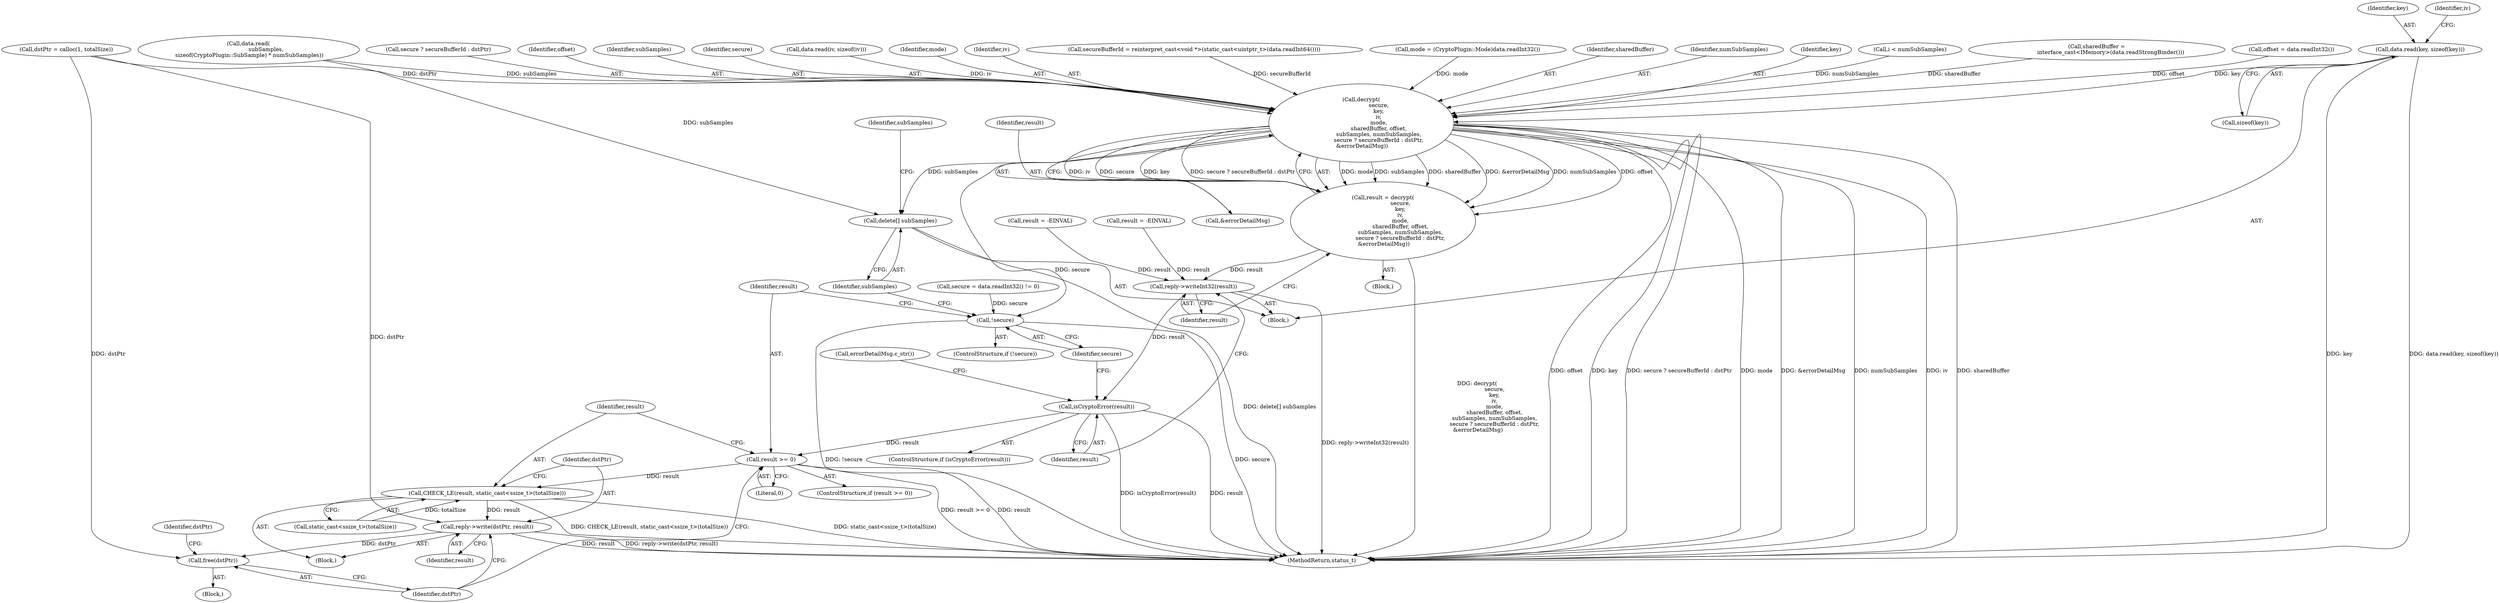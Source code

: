 digraph "0_Android_22f824feac43d5758f9a70b77f2aca840ba62c3b@API" {
"1000227" [label="(Call,data.read(key, sizeof(key)))"];
"1000378" [label="(Call,decrypt(\n                    secure,\n                    key,\n                    iv,\n                    mode,\n                    sharedBuffer, offset,\n                    subSamples, numSubSamples,\n                    secure ? secureBufferId : dstPtr,\n &errorDetailMsg))"];
"1000376" [label="(Call,result = decrypt(\n                    secure,\n                    key,\n                    iv,\n                    mode,\n                    sharedBuffer, offset,\n                    subSamples, numSubSamples,\n                    secure ? secureBufferId : dstPtr,\n &errorDetailMsg))"];
"1000393" [label="(Call,reply->writeInt32(result))"];
"1000396" [label="(Call,isCryptoError(result))"];
"1000406" [label="(Call,result >= 0)"];
"1000410" [label="(Call,CHECK_LE(result, static_cast<ssize_t>(totalSize)))"];
"1000415" [label="(Call,reply->write(dstPtr, result))"];
"1000418" [label="(Call,free(dstPtr))"];
"1000402" [label="(Call,!secure)"];
"1000423" [label="(Call,delete[] subSamples)"];
"1000419" [label="(Identifier,dstPtr)"];
"1000215" [label="(Call,secure = data.readInt32() != 0)"];
"1000301" [label="(Call,i < numSubSamples)"];
"1000380" [label="(Identifier,key)"];
"1000261" [label="(Call,data.read(\n                    subSamples,\n sizeof(CryptoPlugin::SubSample) * numSubSamples))"];
"1000241" [label="(Call,sharedBuffer =\n                interface_cast<IMemory>(data.readStrongBinder()))"];
"1000358" [label="(Call,result = -EINVAL)"];
"1000249" [label="(Call,offset = data.readInt32())"];
"1000408" [label="(Literal,0)"];
"1000387" [label="(Call,secure ? secureBufferId : dstPtr)"];
"1000375" [label="(Block,)"];
"1000384" [label="(Identifier,offset)"];
"1000385" [label="(Identifier,subSamples)"];
"1000400" [label="(Call,errorDetailMsg.c_str())"];
"1000376" [label="(Call,result = decrypt(\n                    secure,\n                    key,\n                    iv,\n                    mode,\n                    sharedBuffer, offset,\n                    subSamples, numSubSamples,\n                    secure ? secureBufferId : dstPtr,\n &errorDetailMsg))"];
"1000379" [label="(Identifier,secure)"];
"1000395" [label="(ControlStructure,if (isCryptoError(result)))"];
"1000401" [label="(ControlStructure,if (!secure))"];
"1000415" [label="(Call,reply->write(dstPtr, result))"];
"1000377" [label="(Identifier,result)"];
"1000421" [label="(Identifier,dstPtr)"];
"1000391" [label="(Call,&errorDetailMsg)"];
"1000402" [label="(Call,!secure)"];
"1000403" [label="(Identifier,secure)"];
"1000471" [label="(MethodReturn,status_t)"];
"1000232" [label="(Call,data.read(iv, sizeof(iv)))"];
"1000393" [label="(Call,reply->writeInt32(result))"];
"1000382" [label="(Identifier,mode)"];
"1000405" [label="(ControlStructure,if (result >= 0))"];
"1000281" [label="(Call,dstPtr = calloc(1, totalSize))"];
"1000381" [label="(Identifier,iv)"];
"1000407" [label="(Identifier,result)"];
"1000409" [label="(Block,)"];
"1000378" [label="(Call,decrypt(\n                    secure,\n                    key,\n                    iv,\n                    mode,\n                    sharedBuffer, offset,\n                    subSamples, numSubSamples,\n                    secure ? secureBufferId : dstPtr,\n &errorDetailMsg))"];
"1000228" [label="(Identifier,key)"];
"1000227" [label="(Call,data.read(key, sizeof(key)))"];
"1000416" [label="(Identifier,dstPtr)"];
"1000423" [label="(Call,delete[] subSamples)"];
"1000406" [label="(Call,result >= 0)"];
"1000424" [label="(Identifier,subSamples)"];
"1000410" [label="(Call,CHECK_LE(result, static_cast<ssize_t>(totalSize)))"];
"1000233" [label="(Identifier,iv)"];
"1000272" [label="(Call,secureBufferId = reinterpret_cast<void *>(static_cast<uintptr_t>(data.readInt64())))"];
"1000209" [label="(Block,)"];
"1000394" [label="(Identifier,result)"];
"1000417" [label="(Identifier,result)"];
"1000396" [label="(Call,isCryptoError(result))"];
"1000370" [label="(Call,result = -EINVAL)"];
"1000221" [label="(Call,mode = (CryptoPlugin::Mode)data.readInt32())"];
"1000426" [label="(Identifier,subSamples)"];
"1000404" [label="(Block,)"];
"1000397" [label="(Identifier,result)"];
"1000411" [label="(Identifier,result)"];
"1000383" [label="(Identifier,sharedBuffer)"];
"1000418" [label="(Call,free(dstPtr))"];
"1000412" [label="(Call,static_cast<ssize_t>(totalSize))"];
"1000386" [label="(Identifier,numSubSamples)"];
"1000229" [label="(Call,sizeof(key))"];
"1000227" -> "1000209"  [label="AST: "];
"1000227" -> "1000229"  [label="CFG: "];
"1000228" -> "1000227"  [label="AST: "];
"1000229" -> "1000227"  [label="AST: "];
"1000233" -> "1000227"  [label="CFG: "];
"1000227" -> "1000471"  [label="DDG: data.read(key, sizeof(key))"];
"1000227" -> "1000471"  [label="DDG: key"];
"1000227" -> "1000378"  [label="DDG: key"];
"1000378" -> "1000376"  [label="AST: "];
"1000378" -> "1000391"  [label="CFG: "];
"1000379" -> "1000378"  [label="AST: "];
"1000380" -> "1000378"  [label="AST: "];
"1000381" -> "1000378"  [label="AST: "];
"1000382" -> "1000378"  [label="AST: "];
"1000383" -> "1000378"  [label="AST: "];
"1000384" -> "1000378"  [label="AST: "];
"1000385" -> "1000378"  [label="AST: "];
"1000386" -> "1000378"  [label="AST: "];
"1000387" -> "1000378"  [label="AST: "];
"1000391" -> "1000378"  [label="AST: "];
"1000376" -> "1000378"  [label="CFG: "];
"1000378" -> "1000471"  [label="DDG: sharedBuffer"];
"1000378" -> "1000471"  [label="DDG: offset"];
"1000378" -> "1000471"  [label="DDG: key"];
"1000378" -> "1000471"  [label="DDG: secure ? secureBufferId : dstPtr"];
"1000378" -> "1000471"  [label="DDG: mode"];
"1000378" -> "1000471"  [label="DDG: &errorDetailMsg"];
"1000378" -> "1000471"  [label="DDG: numSubSamples"];
"1000378" -> "1000471"  [label="DDG: iv"];
"1000378" -> "1000376"  [label="DDG: mode"];
"1000378" -> "1000376"  [label="DDG: subSamples"];
"1000378" -> "1000376"  [label="DDG: sharedBuffer"];
"1000378" -> "1000376"  [label="DDG: &errorDetailMsg"];
"1000378" -> "1000376"  [label="DDG: numSubSamples"];
"1000378" -> "1000376"  [label="DDG: offset"];
"1000378" -> "1000376"  [label="DDG: iv"];
"1000378" -> "1000376"  [label="DDG: secure"];
"1000378" -> "1000376"  [label="DDG: key"];
"1000378" -> "1000376"  [label="DDG: secure ? secureBufferId : dstPtr"];
"1000232" -> "1000378"  [label="DDG: iv"];
"1000221" -> "1000378"  [label="DDG: mode"];
"1000241" -> "1000378"  [label="DDG: sharedBuffer"];
"1000249" -> "1000378"  [label="DDG: offset"];
"1000261" -> "1000378"  [label="DDG: subSamples"];
"1000301" -> "1000378"  [label="DDG: numSubSamples"];
"1000272" -> "1000378"  [label="DDG: secureBufferId"];
"1000281" -> "1000378"  [label="DDG: dstPtr"];
"1000378" -> "1000402"  [label="DDG: secure"];
"1000378" -> "1000423"  [label="DDG: subSamples"];
"1000376" -> "1000375"  [label="AST: "];
"1000377" -> "1000376"  [label="AST: "];
"1000394" -> "1000376"  [label="CFG: "];
"1000376" -> "1000471"  [label="DDG: decrypt(\n                    secure,\n                    key,\n                    iv,\n                    mode,\n                    sharedBuffer, offset,\n                    subSamples, numSubSamples,\n                    secure ? secureBufferId : dstPtr,\n &errorDetailMsg)"];
"1000376" -> "1000393"  [label="DDG: result"];
"1000393" -> "1000209"  [label="AST: "];
"1000393" -> "1000394"  [label="CFG: "];
"1000394" -> "1000393"  [label="AST: "];
"1000397" -> "1000393"  [label="CFG: "];
"1000393" -> "1000471"  [label="DDG: reply->writeInt32(result)"];
"1000370" -> "1000393"  [label="DDG: result"];
"1000358" -> "1000393"  [label="DDG: result"];
"1000393" -> "1000396"  [label="DDG: result"];
"1000396" -> "1000395"  [label="AST: "];
"1000396" -> "1000397"  [label="CFG: "];
"1000397" -> "1000396"  [label="AST: "];
"1000400" -> "1000396"  [label="CFG: "];
"1000403" -> "1000396"  [label="CFG: "];
"1000396" -> "1000471"  [label="DDG: isCryptoError(result)"];
"1000396" -> "1000471"  [label="DDG: result"];
"1000396" -> "1000406"  [label="DDG: result"];
"1000406" -> "1000405"  [label="AST: "];
"1000406" -> "1000408"  [label="CFG: "];
"1000407" -> "1000406"  [label="AST: "];
"1000408" -> "1000406"  [label="AST: "];
"1000411" -> "1000406"  [label="CFG: "];
"1000419" -> "1000406"  [label="CFG: "];
"1000406" -> "1000471"  [label="DDG: result"];
"1000406" -> "1000471"  [label="DDG: result >= 0"];
"1000406" -> "1000410"  [label="DDG: result"];
"1000410" -> "1000409"  [label="AST: "];
"1000410" -> "1000412"  [label="CFG: "];
"1000411" -> "1000410"  [label="AST: "];
"1000412" -> "1000410"  [label="AST: "];
"1000416" -> "1000410"  [label="CFG: "];
"1000410" -> "1000471"  [label="DDG: static_cast<ssize_t>(totalSize)"];
"1000410" -> "1000471"  [label="DDG: CHECK_LE(result, static_cast<ssize_t>(totalSize))"];
"1000412" -> "1000410"  [label="DDG: totalSize"];
"1000410" -> "1000415"  [label="DDG: result"];
"1000415" -> "1000409"  [label="AST: "];
"1000415" -> "1000417"  [label="CFG: "];
"1000416" -> "1000415"  [label="AST: "];
"1000417" -> "1000415"  [label="AST: "];
"1000419" -> "1000415"  [label="CFG: "];
"1000415" -> "1000471"  [label="DDG: reply->write(dstPtr, result)"];
"1000415" -> "1000471"  [label="DDG: result"];
"1000281" -> "1000415"  [label="DDG: dstPtr"];
"1000415" -> "1000418"  [label="DDG: dstPtr"];
"1000418" -> "1000404"  [label="AST: "];
"1000418" -> "1000419"  [label="CFG: "];
"1000419" -> "1000418"  [label="AST: "];
"1000421" -> "1000418"  [label="CFG: "];
"1000281" -> "1000418"  [label="DDG: dstPtr"];
"1000402" -> "1000401"  [label="AST: "];
"1000402" -> "1000403"  [label="CFG: "];
"1000403" -> "1000402"  [label="AST: "];
"1000407" -> "1000402"  [label="CFG: "];
"1000424" -> "1000402"  [label="CFG: "];
"1000402" -> "1000471"  [label="DDG: !secure"];
"1000402" -> "1000471"  [label="DDG: secure"];
"1000215" -> "1000402"  [label="DDG: secure"];
"1000423" -> "1000209"  [label="AST: "];
"1000423" -> "1000424"  [label="CFG: "];
"1000424" -> "1000423"  [label="AST: "];
"1000426" -> "1000423"  [label="CFG: "];
"1000423" -> "1000471"  [label="DDG: delete[] subSamples"];
"1000261" -> "1000423"  [label="DDG: subSamples"];
}
